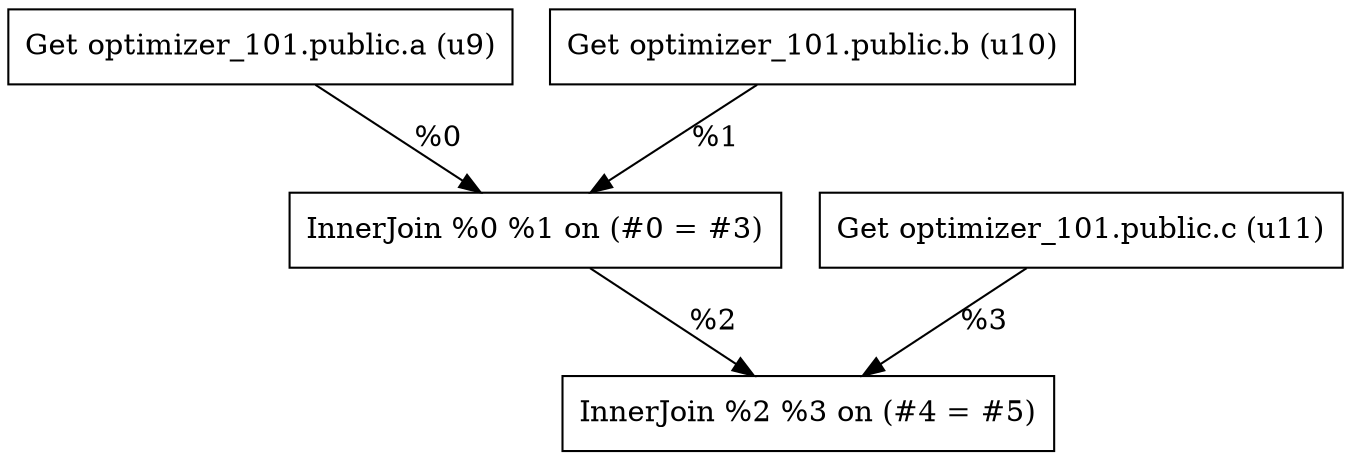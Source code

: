 digraph G {
    node0 [shape = record, label="Get optimizer_101.public.a (u9)\l"]
    node1 [shape = record, label="Get optimizer_101.public.b (u10)\l"]
    node2 [shape = record, label="InnerJoin %0 %1 on (#0 = #3)\l"]
    node3 [shape = record, label="Get optimizer_101.public.c (u11)\l"]
    node4 [shape = record, label="InnerJoin %2 %3 on (#4 = #5)\l"]
    node3 -> node4 [label = "%3\l"]
    node0 -> node2 [label = "%0\l"]
    node2 -> node4 [label = "%2\l"]
    node1 -> node2 [label = "%1\l"]
}

